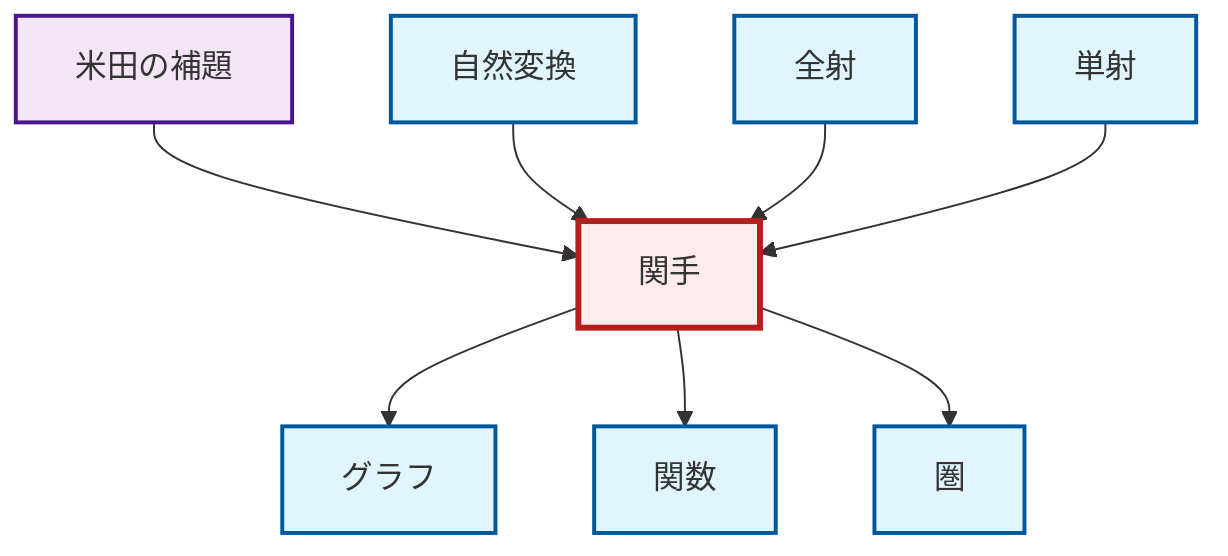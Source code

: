graph TD
    classDef definition fill:#e1f5fe,stroke:#01579b,stroke-width:2px
    classDef theorem fill:#f3e5f5,stroke:#4a148c,stroke-width:2px
    classDef axiom fill:#fff3e0,stroke:#e65100,stroke-width:2px
    classDef example fill:#e8f5e9,stroke:#1b5e20,stroke-width:2px
    classDef current fill:#ffebee,stroke:#b71c1c,stroke-width:3px
    def-natural-transformation["自然変換"]:::definition
    def-function["関数"]:::definition
    def-functor["関手"]:::definition
    def-graph["グラフ"]:::definition
    def-category["圏"]:::definition
    thm-yoneda["米田の補題"]:::theorem
    def-epimorphism["全射"]:::definition
    def-monomorphism["単射"]:::definition
    def-functor --> def-graph
    thm-yoneda --> def-functor
    def-functor --> def-function
    def-natural-transformation --> def-functor
    def-functor --> def-category
    def-epimorphism --> def-functor
    def-monomorphism --> def-functor
    class def-functor current